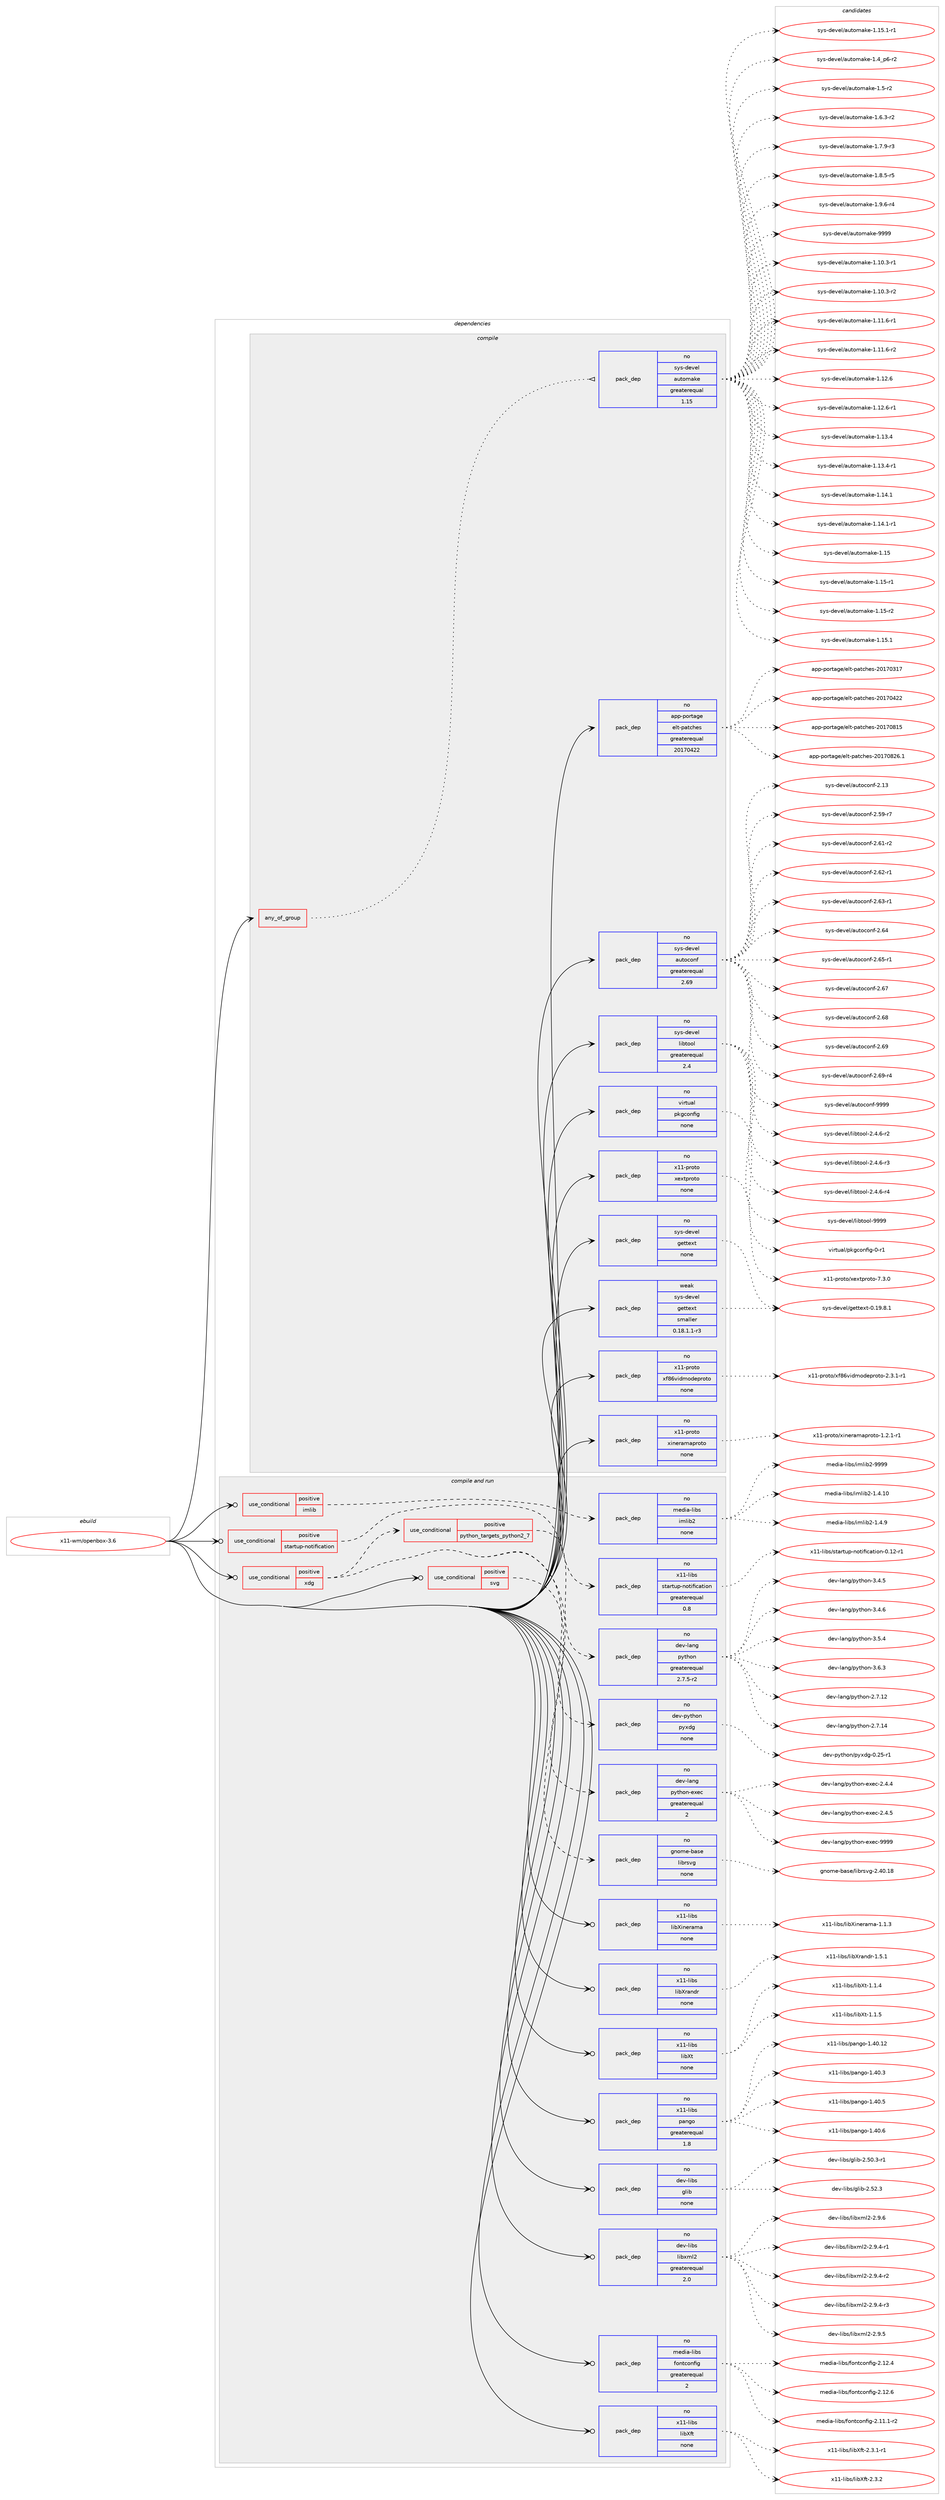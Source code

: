 digraph prolog {

# *************
# Graph options
# *************

newrank=true;
concentrate=true;
compound=true;
graph [rankdir=LR,fontname=Helvetica,fontsize=10,ranksep=1.5];#, ranksep=2.5, nodesep=0.2];
edge  [arrowhead=vee];
node  [fontname=Helvetica,fontsize=10];

# **********
# The ebuild
# **********

subgraph cluster_leftcol {
color=gray;
rank=same;
label=<<i>ebuild</i>>;
id [label="x11-wm/openbox-3.6", color=red, width=4, href="../x11-wm/openbox-3.6.svg"];
}

# ****************
# The dependencies
# ****************

subgraph cluster_midcol {
color=gray;
label=<<i>dependencies</i>>;
subgraph cluster_compile {
fillcolor="#eeeeee";
style=filled;
label=<<i>compile</i>>;
subgraph any9791 {
dependency533209 [label=<<TABLE BORDER="0" CELLBORDER="1" CELLSPACING="0" CELLPADDING="4"><TR><TD CELLPADDING="10">any_of_group</TD></TR></TABLE>>, shape=none, color=red];subgraph pack398820 {
dependency533210 [label=<<TABLE BORDER="0" CELLBORDER="1" CELLSPACING="0" CELLPADDING="4" WIDTH="220"><TR><TD ROWSPAN="6" CELLPADDING="30">pack_dep</TD></TR><TR><TD WIDTH="110">no</TD></TR><TR><TD>sys-devel</TD></TR><TR><TD>automake</TD></TR><TR><TD>greaterequal</TD></TR><TR><TD>1.15</TD></TR></TABLE>>, shape=none, color=blue];
}
dependency533209:e -> dependency533210:w [weight=20,style="dotted",arrowhead="oinv"];
}
id:e -> dependency533209:w [weight=20,style="solid",arrowhead="vee"];
subgraph pack398821 {
dependency533211 [label=<<TABLE BORDER="0" CELLBORDER="1" CELLSPACING="0" CELLPADDING="4" WIDTH="220"><TR><TD ROWSPAN="6" CELLPADDING="30">pack_dep</TD></TR><TR><TD WIDTH="110">no</TD></TR><TR><TD>app-portage</TD></TR><TR><TD>elt-patches</TD></TR><TR><TD>greaterequal</TD></TR><TR><TD>20170422</TD></TR></TABLE>>, shape=none, color=blue];
}
id:e -> dependency533211:w [weight=20,style="solid",arrowhead="vee"];
subgraph pack398822 {
dependency533212 [label=<<TABLE BORDER="0" CELLBORDER="1" CELLSPACING="0" CELLPADDING="4" WIDTH="220"><TR><TD ROWSPAN="6" CELLPADDING="30">pack_dep</TD></TR><TR><TD WIDTH="110">no</TD></TR><TR><TD>sys-devel</TD></TR><TR><TD>autoconf</TD></TR><TR><TD>greaterequal</TD></TR><TR><TD>2.69</TD></TR></TABLE>>, shape=none, color=blue];
}
id:e -> dependency533212:w [weight=20,style="solid",arrowhead="vee"];
subgraph pack398823 {
dependency533213 [label=<<TABLE BORDER="0" CELLBORDER="1" CELLSPACING="0" CELLPADDING="4" WIDTH="220"><TR><TD ROWSPAN="6" CELLPADDING="30">pack_dep</TD></TR><TR><TD WIDTH="110">no</TD></TR><TR><TD>sys-devel</TD></TR><TR><TD>gettext</TD></TR><TR><TD>none</TD></TR><TR><TD></TD></TR></TABLE>>, shape=none, color=blue];
}
id:e -> dependency533213:w [weight=20,style="solid",arrowhead="vee"];
subgraph pack398824 {
dependency533214 [label=<<TABLE BORDER="0" CELLBORDER="1" CELLSPACING="0" CELLPADDING="4" WIDTH="220"><TR><TD ROWSPAN="6" CELLPADDING="30">pack_dep</TD></TR><TR><TD WIDTH="110">no</TD></TR><TR><TD>sys-devel</TD></TR><TR><TD>libtool</TD></TR><TR><TD>greaterequal</TD></TR><TR><TD>2.4</TD></TR></TABLE>>, shape=none, color=blue];
}
id:e -> dependency533214:w [weight=20,style="solid",arrowhead="vee"];
subgraph pack398825 {
dependency533215 [label=<<TABLE BORDER="0" CELLBORDER="1" CELLSPACING="0" CELLPADDING="4" WIDTH="220"><TR><TD ROWSPAN="6" CELLPADDING="30">pack_dep</TD></TR><TR><TD WIDTH="110">no</TD></TR><TR><TD>virtual</TD></TR><TR><TD>pkgconfig</TD></TR><TR><TD>none</TD></TR><TR><TD></TD></TR></TABLE>>, shape=none, color=blue];
}
id:e -> dependency533215:w [weight=20,style="solid",arrowhead="vee"];
subgraph pack398826 {
dependency533216 [label=<<TABLE BORDER="0" CELLBORDER="1" CELLSPACING="0" CELLPADDING="4" WIDTH="220"><TR><TD ROWSPAN="6" CELLPADDING="30">pack_dep</TD></TR><TR><TD WIDTH="110">no</TD></TR><TR><TD>x11-proto</TD></TR><TR><TD>xextproto</TD></TR><TR><TD>none</TD></TR><TR><TD></TD></TR></TABLE>>, shape=none, color=blue];
}
id:e -> dependency533216:w [weight=20,style="solid",arrowhead="vee"];
subgraph pack398827 {
dependency533217 [label=<<TABLE BORDER="0" CELLBORDER="1" CELLSPACING="0" CELLPADDING="4" WIDTH="220"><TR><TD ROWSPAN="6" CELLPADDING="30">pack_dep</TD></TR><TR><TD WIDTH="110">no</TD></TR><TR><TD>x11-proto</TD></TR><TR><TD>xf86vidmodeproto</TD></TR><TR><TD>none</TD></TR><TR><TD></TD></TR></TABLE>>, shape=none, color=blue];
}
id:e -> dependency533217:w [weight=20,style="solid",arrowhead="vee"];
subgraph pack398828 {
dependency533218 [label=<<TABLE BORDER="0" CELLBORDER="1" CELLSPACING="0" CELLPADDING="4" WIDTH="220"><TR><TD ROWSPAN="6" CELLPADDING="30">pack_dep</TD></TR><TR><TD WIDTH="110">no</TD></TR><TR><TD>x11-proto</TD></TR><TR><TD>xineramaproto</TD></TR><TR><TD>none</TD></TR><TR><TD></TD></TR></TABLE>>, shape=none, color=blue];
}
id:e -> dependency533218:w [weight=20,style="solid",arrowhead="vee"];
subgraph pack398829 {
dependency533219 [label=<<TABLE BORDER="0" CELLBORDER="1" CELLSPACING="0" CELLPADDING="4" WIDTH="220"><TR><TD ROWSPAN="6" CELLPADDING="30">pack_dep</TD></TR><TR><TD WIDTH="110">weak</TD></TR><TR><TD>sys-devel</TD></TR><TR><TD>gettext</TD></TR><TR><TD>smaller</TD></TR><TR><TD>0.18.1.1-r3</TD></TR></TABLE>>, shape=none, color=blue];
}
id:e -> dependency533219:w [weight=20,style="solid",arrowhead="vee"];
}
subgraph cluster_compileandrun {
fillcolor="#eeeeee";
style=filled;
label=<<i>compile and run</i>>;
subgraph cond124245 {
dependency533220 [label=<<TABLE BORDER="0" CELLBORDER="1" CELLSPACING="0" CELLPADDING="4"><TR><TD ROWSPAN="3" CELLPADDING="10">use_conditional</TD></TR><TR><TD>positive</TD></TR><TR><TD>imlib</TD></TR></TABLE>>, shape=none, color=red];
subgraph pack398830 {
dependency533221 [label=<<TABLE BORDER="0" CELLBORDER="1" CELLSPACING="0" CELLPADDING="4" WIDTH="220"><TR><TD ROWSPAN="6" CELLPADDING="30">pack_dep</TD></TR><TR><TD WIDTH="110">no</TD></TR><TR><TD>media-libs</TD></TR><TR><TD>imlib2</TD></TR><TR><TD>none</TD></TR><TR><TD></TD></TR></TABLE>>, shape=none, color=blue];
}
dependency533220:e -> dependency533221:w [weight=20,style="dashed",arrowhead="vee"];
}
id:e -> dependency533220:w [weight=20,style="solid",arrowhead="odotvee"];
subgraph cond124246 {
dependency533222 [label=<<TABLE BORDER="0" CELLBORDER="1" CELLSPACING="0" CELLPADDING="4"><TR><TD ROWSPAN="3" CELLPADDING="10">use_conditional</TD></TR><TR><TD>positive</TD></TR><TR><TD>startup-notification</TD></TR></TABLE>>, shape=none, color=red];
subgraph pack398831 {
dependency533223 [label=<<TABLE BORDER="0" CELLBORDER="1" CELLSPACING="0" CELLPADDING="4" WIDTH="220"><TR><TD ROWSPAN="6" CELLPADDING="30">pack_dep</TD></TR><TR><TD WIDTH="110">no</TD></TR><TR><TD>x11-libs</TD></TR><TR><TD>startup-notification</TD></TR><TR><TD>greaterequal</TD></TR><TR><TD>0.8</TD></TR></TABLE>>, shape=none, color=blue];
}
dependency533222:e -> dependency533223:w [weight=20,style="dashed",arrowhead="vee"];
}
id:e -> dependency533222:w [weight=20,style="solid",arrowhead="odotvee"];
subgraph cond124247 {
dependency533224 [label=<<TABLE BORDER="0" CELLBORDER="1" CELLSPACING="0" CELLPADDING="4"><TR><TD ROWSPAN="3" CELLPADDING="10">use_conditional</TD></TR><TR><TD>positive</TD></TR><TR><TD>svg</TD></TR></TABLE>>, shape=none, color=red];
subgraph pack398832 {
dependency533225 [label=<<TABLE BORDER="0" CELLBORDER="1" CELLSPACING="0" CELLPADDING="4" WIDTH="220"><TR><TD ROWSPAN="6" CELLPADDING="30">pack_dep</TD></TR><TR><TD WIDTH="110">no</TD></TR><TR><TD>gnome-base</TD></TR><TR><TD>librsvg</TD></TR><TR><TD>none</TD></TR><TR><TD></TD></TR></TABLE>>, shape=none, color=blue];
}
dependency533224:e -> dependency533225:w [weight=20,style="dashed",arrowhead="vee"];
}
id:e -> dependency533224:w [weight=20,style="solid",arrowhead="odotvee"];
subgraph cond124248 {
dependency533226 [label=<<TABLE BORDER="0" CELLBORDER="1" CELLSPACING="0" CELLPADDING="4"><TR><TD ROWSPAN="3" CELLPADDING="10">use_conditional</TD></TR><TR><TD>positive</TD></TR><TR><TD>xdg</TD></TR></TABLE>>, shape=none, color=red];
subgraph cond124249 {
dependency533227 [label=<<TABLE BORDER="0" CELLBORDER="1" CELLSPACING="0" CELLPADDING="4"><TR><TD ROWSPAN="3" CELLPADDING="10">use_conditional</TD></TR><TR><TD>positive</TD></TR><TR><TD>python_targets_python2_7</TD></TR></TABLE>>, shape=none, color=red];
subgraph pack398833 {
dependency533228 [label=<<TABLE BORDER="0" CELLBORDER="1" CELLSPACING="0" CELLPADDING="4" WIDTH="220"><TR><TD ROWSPAN="6" CELLPADDING="30">pack_dep</TD></TR><TR><TD WIDTH="110">no</TD></TR><TR><TD>dev-lang</TD></TR><TR><TD>python</TD></TR><TR><TD>greaterequal</TD></TR><TR><TD>2.7.5-r2</TD></TR></TABLE>>, shape=none, color=blue];
}
dependency533227:e -> dependency533228:w [weight=20,style="dashed",arrowhead="vee"];
}
dependency533226:e -> dependency533227:w [weight=20,style="dashed",arrowhead="vee"];
subgraph pack398834 {
dependency533229 [label=<<TABLE BORDER="0" CELLBORDER="1" CELLSPACING="0" CELLPADDING="4" WIDTH="220"><TR><TD ROWSPAN="6" CELLPADDING="30">pack_dep</TD></TR><TR><TD WIDTH="110">no</TD></TR><TR><TD>dev-lang</TD></TR><TR><TD>python-exec</TD></TR><TR><TD>greaterequal</TD></TR><TR><TD>2</TD></TR></TABLE>>, shape=none, color=blue];
}
dependency533226:e -> dependency533229:w [weight=20,style="dashed",arrowhead="vee"];
subgraph pack398835 {
dependency533230 [label=<<TABLE BORDER="0" CELLBORDER="1" CELLSPACING="0" CELLPADDING="4" WIDTH="220"><TR><TD ROWSPAN="6" CELLPADDING="30">pack_dep</TD></TR><TR><TD WIDTH="110">no</TD></TR><TR><TD>dev-python</TD></TR><TR><TD>pyxdg</TD></TR><TR><TD>none</TD></TR><TR><TD></TD></TR></TABLE>>, shape=none, color=blue];
}
dependency533226:e -> dependency533230:w [weight=20,style="dashed",arrowhead="vee"];
}
id:e -> dependency533226:w [weight=20,style="solid",arrowhead="odotvee"];
subgraph pack398836 {
dependency533231 [label=<<TABLE BORDER="0" CELLBORDER="1" CELLSPACING="0" CELLPADDING="4" WIDTH="220"><TR><TD ROWSPAN="6" CELLPADDING="30">pack_dep</TD></TR><TR><TD WIDTH="110">no</TD></TR><TR><TD>dev-libs</TD></TR><TR><TD>glib</TD></TR><TR><TD>none</TD></TR><TR><TD></TD></TR></TABLE>>, shape=none, color=blue];
}
id:e -> dependency533231:w [weight=20,style="solid",arrowhead="odotvee"];
subgraph pack398837 {
dependency533232 [label=<<TABLE BORDER="0" CELLBORDER="1" CELLSPACING="0" CELLPADDING="4" WIDTH="220"><TR><TD ROWSPAN="6" CELLPADDING="30">pack_dep</TD></TR><TR><TD WIDTH="110">no</TD></TR><TR><TD>dev-libs</TD></TR><TR><TD>libxml2</TD></TR><TR><TD>greaterequal</TD></TR><TR><TD>2.0</TD></TR></TABLE>>, shape=none, color=blue];
}
id:e -> dependency533232:w [weight=20,style="solid",arrowhead="odotvee"];
subgraph pack398838 {
dependency533233 [label=<<TABLE BORDER="0" CELLBORDER="1" CELLSPACING="0" CELLPADDING="4" WIDTH="220"><TR><TD ROWSPAN="6" CELLPADDING="30">pack_dep</TD></TR><TR><TD WIDTH="110">no</TD></TR><TR><TD>media-libs</TD></TR><TR><TD>fontconfig</TD></TR><TR><TD>greaterequal</TD></TR><TR><TD>2</TD></TR></TABLE>>, shape=none, color=blue];
}
id:e -> dependency533233:w [weight=20,style="solid",arrowhead="odotvee"];
subgraph pack398839 {
dependency533234 [label=<<TABLE BORDER="0" CELLBORDER="1" CELLSPACING="0" CELLPADDING="4" WIDTH="220"><TR><TD ROWSPAN="6" CELLPADDING="30">pack_dep</TD></TR><TR><TD WIDTH="110">no</TD></TR><TR><TD>x11-libs</TD></TR><TR><TD>libXft</TD></TR><TR><TD>none</TD></TR><TR><TD></TD></TR></TABLE>>, shape=none, color=blue];
}
id:e -> dependency533234:w [weight=20,style="solid",arrowhead="odotvee"];
subgraph pack398840 {
dependency533235 [label=<<TABLE BORDER="0" CELLBORDER="1" CELLSPACING="0" CELLPADDING="4" WIDTH="220"><TR><TD ROWSPAN="6" CELLPADDING="30">pack_dep</TD></TR><TR><TD WIDTH="110">no</TD></TR><TR><TD>x11-libs</TD></TR><TR><TD>libXinerama</TD></TR><TR><TD>none</TD></TR><TR><TD></TD></TR></TABLE>>, shape=none, color=blue];
}
id:e -> dependency533235:w [weight=20,style="solid",arrowhead="odotvee"];
subgraph pack398841 {
dependency533236 [label=<<TABLE BORDER="0" CELLBORDER="1" CELLSPACING="0" CELLPADDING="4" WIDTH="220"><TR><TD ROWSPAN="6" CELLPADDING="30">pack_dep</TD></TR><TR><TD WIDTH="110">no</TD></TR><TR><TD>x11-libs</TD></TR><TR><TD>libXrandr</TD></TR><TR><TD>none</TD></TR><TR><TD></TD></TR></TABLE>>, shape=none, color=blue];
}
id:e -> dependency533236:w [weight=20,style="solid",arrowhead="odotvee"];
subgraph pack398842 {
dependency533237 [label=<<TABLE BORDER="0" CELLBORDER="1" CELLSPACING="0" CELLPADDING="4" WIDTH="220"><TR><TD ROWSPAN="6" CELLPADDING="30">pack_dep</TD></TR><TR><TD WIDTH="110">no</TD></TR><TR><TD>x11-libs</TD></TR><TR><TD>libXt</TD></TR><TR><TD>none</TD></TR><TR><TD></TD></TR></TABLE>>, shape=none, color=blue];
}
id:e -> dependency533237:w [weight=20,style="solid",arrowhead="odotvee"];
subgraph pack398843 {
dependency533238 [label=<<TABLE BORDER="0" CELLBORDER="1" CELLSPACING="0" CELLPADDING="4" WIDTH="220"><TR><TD ROWSPAN="6" CELLPADDING="30">pack_dep</TD></TR><TR><TD WIDTH="110">no</TD></TR><TR><TD>x11-libs</TD></TR><TR><TD>pango</TD></TR><TR><TD>greaterequal</TD></TR><TR><TD>1.8</TD></TR></TABLE>>, shape=none, color=blue];
}
id:e -> dependency533238:w [weight=20,style="solid",arrowhead="odotvee"];
}
subgraph cluster_run {
fillcolor="#eeeeee";
style=filled;
label=<<i>run</i>>;
}
}

# **************
# The candidates
# **************

subgraph cluster_choices {
rank=same;
color=gray;
label=<<i>candidates</i>>;

subgraph choice398820 {
color=black;
nodesep=1;
choice11512111545100101118101108479711711611110997107101454946494846514511449 [label="sys-devel/automake-1.10.3-r1", color=red, width=4,href="../sys-devel/automake-1.10.3-r1.svg"];
choice11512111545100101118101108479711711611110997107101454946494846514511450 [label="sys-devel/automake-1.10.3-r2", color=red, width=4,href="../sys-devel/automake-1.10.3-r2.svg"];
choice11512111545100101118101108479711711611110997107101454946494946544511449 [label="sys-devel/automake-1.11.6-r1", color=red, width=4,href="../sys-devel/automake-1.11.6-r1.svg"];
choice11512111545100101118101108479711711611110997107101454946494946544511450 [label="sys-devel/automake-1.11.6-r2", color=red, width=4,href="../sys-devel/automake-1.11.6-r2.svg"];
choice1151211154510010111810110847971171161111099710710145494649504654 [label="sys-devel/automake-1.12.6", color=red, width=4,href="../sys-devel/automake-1.12.6.svg"];
choice11512111545100101118101108479711711611110997107101454946495046544511449 [label="sys-devel/automake-1.12.6-r1", color=red, width=4,href="../sys-devel/automake-1.12.6-r1.svg"];
choice1151211154510010111810110847971171161111099710710145494649514652 [label="sys-devel/automake-1.13.4", color=red, width=4,href="../sys-devel/automake-1.13.4.svg"];
choice11512111545100101118101108479711711611110997107101454946495146524511449 [label="sys-devel/automake-1.13.4-r1", color=red, width=4,href="../sys-devel/automake-1.13.4-r1.svg"];
choice1151211154510010111810110847971171161111099710710145494649524649 [label="sys-devel/automake-1.14.1", color=red, width=4,href="../sys-devel/automake-1.14.1.svg"];
choice11512111545100101118101108479711711611110997107101454946495246494511449 [label="sys-devel/automake-1.14.1-r1", color=red, width=4,href="../sys-devel/automake-1.14.1-r1.svg"];
choice115121115451001011181011084797117116111109971071014549464953 [label="sys-devel/automake-1.15", color=red, width=4,href="../sys-devel/automake-1.15.svg"];
choice1151211154510010111810110847971171161111099710710145494649534511449 [label="sys-devel/automake-1.15-r1", color=red, width=4,href="../sys-devel/automake-1.15-r1.svg"];
choice1151211154510010111810110847971171161111099710710145494649534511450 [label="sys-devel/automake-1.15-r2", color=red, width=4,href="../sys-devel/automake-1.15-r2.svg"];
choice1151211154510010111810110847971171161111099710710145494649534649 [label="sys-devel/automake-1.15.1", color=red, width=4,href="../sys-devel/automake-1.15.1.svg"];
choice11512111545100101118101108479711711611110997107101454946495346494511449 [label="sys-devel/automake-1.15.1-r1", color=red, width=4,href="../sys-devel/automake-1.15.1-r1.svg"];
choice115121115451001011181011084797117116111109971071014549465295112544511450 [label="sys-devel/automake-1.4_p6-r2", color=red, width=4,href="../sys-devel/automake-1.4_p6-r2.svg"];
choice11512111545100101118101108479711711611110997107101454946534511450 [label="sys-devel/automake-1.5-r2", color=red, width=4,href="../sys-devel/automake-1.5-r2.svg"];
choice115121115451001011181011084797117116111109971071014549465446514511450 [label="sys-devel/automake-1.6.3-r2", color=red, width=4,href="../sys-devel/automake-1.6.3-r2.svg"];
choice115121115451001011181011084797117116111109971071014549465546574511451 [label="sys-devel/automake-1.7.9-r3", color=red, width=4,href="../sys-devel/automake-1.7.9-r3.svg"];
choice115121115451001011181011084797117116111109971071014549465646534511453 [label="sys-devel/automake-1.8.5-r5", color=red, width=4,href="../sys-devel/automake-1.8.5-r5.svg"];
choice115121115451001011181011084797117116111109971071014549465746544511452 [label="sys-devel/automake-1.9.6-r4", color=red, width=4,href="../sys-devel/automake-1.9.6-r4.svg"];
choice115121115451001011181011084797117116111109971071014557575757 [label="sys-devel/automake-9999", color=red, width=4,href="../sys-devel/automake-9999.svg"];
dependency533210:e -> choice11512111545100101118101108479711711611110997107101454946494846514511449:w [style=dotted,weight="100"];
dependency533210:e -> choice11512111545100101118101108479711711611110997107101454946494846514511450:w [style=dotted,weight="100"];
dependency533210:e -> choice11512111545100101118101108479711711611110997107101454946494946544511449:w [style=dotted,weight="100"];
dependency533210:e -> choice11512111545100101118101108479711711611110997107101454946494946544511450:w [style=dotted,weight="100"];
dependency533210:e -> choice1151211154510010111810110847971171161111099710710145494649504654:w [style=dotted,weight="100"];
dependency533210:e -> choice11512111545100101118101108479711711611110997107101454946495046544511449:w [style=dotted,weight="100"];
dependency533210:e -> choice1151211154510010111810110847971171161111099710710145494649514652:w [style=dotted,weight="100"];
dependency533210:e -> choice11512111545100101118101108479711711611110997107101454946495146524511449:w [style=dotted,weight="100"];
dependency533210:e -> choice1151211154510010111810110847971171161111099710710145494649524649:w [style=dotted,weight="100"];
dependency533210:e -> choice11512111545100101118101108479711711611110997107101454946495246494511449:w [style=dotted,weight="100"];
dependency533210:e -> choice115121115451001011181011084797117116111109971071014549464953:w [style=dotted,weight="100"];
dependency533210:e -> choice1151211154510010111810110847971171161111099710710145494649534511449:w [style=dotted,weight="100"];
dependency533210:e -> choice1151211154510010111810110847971171161111099710710145494649534511450:w [style=dotted,weight="100"];
dependency533210:e -> choice1151211154510010111810110847971171161111099710710145494649534649:w [style=dotted,weight="100"];
dependency533210:e -> choice11512111545100101118101108479711711611110997107101454946495346494511449:w [style=dotted,weight="100"];
dependency533210:e -> choice115121115451001011181011084797117116111109971071014549465295112544511450:w [style=dotted,weight="100"];
dependency533210:e -> choice11512111545100101118101108479711711611110997107101454946534511450:w [style=dotted,weight="100"];
dependency533210:e -> choice115121115451001011181011084797117116111109971071014549465446514511450:w [style=dotted,weight="100"];
dependency533210:e -> choice115121115451001011181011084797117116111109971071014549465546574511451:w [style=dotted,weight="100"];
dependency533210:e -> choice115121115451001011181011084797117116111109971071014549465646534511453:w [style=dotted,weight="100"];
dependency533210:e -> choice115121115451001011181011084797117116111109971071014549465746544511452:w [style=dotted,weight="100"];
dependency533210:e -> choice115121115451001011181011084797117116111109971071014557575757:w [style=dotted,weight="100"];
}
subgraph choice398821 {
color=black;
nodesep=1;
choice97112112451121111141169710310147101108116451129711699104101115455048495548514955 [label="app-portage/elt-patches-20170317", color=red, width=4,href="../app-portage/elt-patches-20170317.svg"];
choice97112112451121111141169710310147101108116451129711699104101115455048495548525050 [label="app-portage/elt-patches-20170422", color=red, width=4,href="../app-portage/elt-patches-20170422.svg"];
choice97112112451121111141169710310147101108116451129711699104101115455048495548564953 [label="app-portage/elt-patches-20170815", color=red, width=4,href="../app-portage/elt-patches-20170815.svg"];
choice971121124511211111411697103101471011081164511297116991041011154550484955485650544649 [label="app-portage/elt-patches-20170826.1", color=red, width=4,href="../app-portage/elt-patches-20170826.1.svg"];
dependency533211:e -> choice97112112451121111141169710310147101108116451129711699104101115455048495548514955:w [style=dotted,weight="100"];
dependency533211:e -> choice97112112451121111141169710310147101108116451129711699104101115455048495548525050:w [style=dotted,weight="100"];
dependency533211:e -> choice97112112451121111141169710310147101108116451129711699104101115455048495548564953:w [style=dotted,weight="100"];
dependency533211:e -> choice971121124511211111411697103101471011081164511297116991041011154550484955485650544649:w [style=dotted,weight="100"];
}
subgraph choice398822 {
color=black;
nodesep=1;
choice115121115451001011181011084797117116111991111101024550464951 [label="sys-devel/autoconf-2.13", color=red, width=4,href="../sys-devel/autoconf-2.13.svg"];
choice1151211154510010111810110847971171161119911111010245504653574511455 [label="sys-devel/autoconf-2.59-r7", color=red, width=4,href="../sys-devel/autoconf-2.59-r7.svg"];
choice1151211154510010111810110847971171161119911111010245504654494511450 [label="sys-devel/autoconf-2.61-r2", color=red, width=4,href="../sys-devel/autoconf-2.61-r2.svg"];
choice1151211154510010111810110847971171161119911111010245504654504511449 [label="sys-devel/autoconf-2.62-r1", color=red, width=4,href="../sys-devel/autoconf-2.62-r1.svg"];
choice1151211154510010111810110847971171161119911111010245504654514511449 [label="sys-devel/autoconf-2.63-r1", color=red, width=4,href="../sys-devel/autoconf-2.63-r1.svg"];
choice115121115451001011181011084797117116111991111101024550465452 [label="sys-devel/autoconf-2.64", color=red, width=4,href="../sys-devel/autoconf-2.64.svg"];
choice1151211154510010111810110847971171161119911111010245504654534511449 [label="sys-devel/autoconf-2.65-r1", color=red, width=4,href="../sys-devel/autoconf-2.65-r1.svg"];
choice115121115451001011181011084797117116111991111101024550465455 [label="sys-devel/autoconf-2.67", color=red, width=4,href="../sys-devel/autoconf-2.67.svg"];
choice115121115451001011181011084797117116111991111101024550465456 [label="sys-devel/autoconf-2.68", color=red, width=4,href="../sys-devel/autoconf-2.68.svg"];
choice115121115451001011181011084797117116111991111101024550465457 [label="sys-devel/autoconf-2.69", color=red, width=4,href="../sys-devel/autoconf-2.69.svg"];
choice1151211154510010111810110847971171161119911111010245504654574511452 [label="sys-devel/autoconf-2.69-r4", color=red, width=4,href="../sys-devel/autoconf-2.69-r4.svg"];
choice115121115451001011181011084797117116111991111101024557575757 [label="sys-devel/autoconf-9999", color=red, width=4,href="../sys-devel/autoconf-9999.svg"];
dependency533212:e -> choice115121115451001011181011084797117116111991111101024550464951:w [style=dotted,weight="100"];
dependency533212:e -> choice1151211154510010111810110847971171161119911111010245504653574511455:w [style=dotted,weight="100"];
dependency533212:e -> choice1151211154510010111810110847971171161119911111010245504654494511450:w [style=dotted,weight="100"];
dependency533212:e -> choice1151211154510010111810110847971171161119911111010245504654504511449:w [style=dotted,weight="100"];
dependency533212:e -> choice1151211154510010111810110847971171161119911111010245504654514511449:w [style=dotted,weight="100"];
dependency533212:e -> choice115121115451001011181011084797117116111991111101024550465452:w [style=dotted,weight="100"];
dependency533212:e -> choice1151211154510010111810110847971171161119911111010245504654534511449:w [style=dotted,weight="100"];
dependency533212:e -> choice115121115451001011181011084797117116111991111101024550465455:w [style=dotted,weight="100"];
dependency533212:e -> choice115121115451001011181011084797117116111991111101024550465456:w [style=dotted,weight="100"];
dependency533212:e -> choice115121115451001011181011084797117116111991111101024550465457:w [style=dotted,weight="100"];
dependency533212:e -> choice1151211154510010111810110847971171161119911111010245504654574511452:w [style=dotted,weight="100"];
dependency533212:e -> choice115121115451001011181011084797117116111991111101024557575757:w [style=dotted,weight="100"];
}
subgraph choice398823 {
color=black;
nodesep=1;
choice1151211154510010111810110847103101116116101120116454846495746564649 [label="sys-devel/gettext-0.19.8.1", color=red, width=4,href="../sys-devel/gettext-0.19.8.1.svg"];
dependency533213:e -> choice1151211154510010111810110847103101116116101120116454846495746564649:w [style=dotted,weight="100"];
}
subgraph choice398824 {
color=black;
nodesep=1;
choice1151211154510010111810110847108105981161111111084550465246544511450 [label="sys-devel/libtool-2.4.6-r2", color=red, width=4,href="../sys-devel/libtool-2.4.6-r2.svg"];
choice1151211154510010111810110847108105981161111111084550465246544511451 [label="sys-devel/libtool-2.4.6-r3", color=red, width=4,href="../sys-devel/libtool-2.4.6-r3.svg"];
choice1151211154510010111810110847108105981161111111084550465246544511452 [label="sys-devel/libtool-2.4.6-r4", color=red, width=4,href="../sys-devel/libtool-2.4.6-r4.svg"];
choice1151211154510010111810110847108105981161111111084557575757 [label="sys-devel/libtool-9999", color=red, width=4,href="../sys-devel/libtool-9999.svg"];
dependency533214:e -> choice1151211154510010111810110847108105981161111111084550465246544511450:w [style=dotted,weight="100"];
dependency533214:e -> choice1151211154510010111810110847108105981161111111084550465246544511451:w [style=dotted,weight="100"];
dependency533214:e -> choice1151211154510010111810110847108105981161111111084550465246544511452:w [style=dotted,weight="100"];
dependency533214:e -> choice1151211154510010111810110847108105981161111111084557575757:w [style=dotted,weight="100"];
}
subgraph choice398825 {
color=black;
nodesep=1;
choice11810511411611797108471121071039911111010210510345484511449 [label="virtual/pkgconfig-0-r1", color=red, width=4,href="../virtual/pkgconfig-0-r1.svg"];
dependency533215:e -> choice11810511411611797108471121071039911111010210510345484511449:w [style=dotted,weight="100"];
}
subgraph choice398826 {
color=black;
nodesep=1;
choice12049494511211411111611147120101120116112114111116111455546514648 [label="x11-proto/xextproto-7.3.0", color=red, width=4,href="../x11-proto/xextproto-7.3.0.svg"];
dependency533216:e -> choice12049494511211411111611147120101120116112114111116111455546514648:w [style=dotted,weight="100"];
}
subgraph choice398827 {
color=black;
nodesep=1;
choice1204949451121141111161114712010256541181051001091111001011121141111161114550465146494511449 [label="x11-proto/xf86vidmodeproto-2.3.1-r1", color=red, width=4,href="../x11-proto/xf86vidmodeproto-2.3.1-r1.svg"];
dependency533217:e -> choice1204949451121141111161114712010256541181051001091111001011121141111161114550465146494511449:w [style=dotted,weight="100"];
}
subgraph choice398828 {
color=black;
nodesep=1;
choice1204949451121141111161114712010511010111497109971121141111161114549465046494511449 [label="x11-proto/xineramaproto-1.2.1-r1", color=red, width=4,href="../x11-proto/xineramaproto-1.2.1-r1.svg"];
dependency533218:e -> choice1204949451121141111161114712010511010111497109971121141111161114549465046494511449:w [style=dotted,weight="100"];
}
subgraph choice398829 {
color=black;
nodesep=1;
choice1151211154510010111810110847103101116116101120116454846495746564649 [label="sys-devel/gettext-0.19.8.1", color=red, width=4,href="../sys-devel/gettext-0.19.8.1.svg"];
dependency533219:e -> choice1151211154510010111810110847103101116116101120116454846495746564649:w [style=dotted,weight="100"];
}
subgraph choice398830 {
color=black;
nodesep=1;
choice10910110010597451081059811547105109108105985045494652464948 [label="media-libs/imlib2-1.4.10", color=red, width=4,href="../media-libs/imlib2-1.4.10.svg"];
choice109101100105974510810598115471051091081059850454946524657 [label="media-libs/imlib2-1.4.9", color=red, width=4,href="../media-libs/imlib2-1.4.9.svg"];
choice1091011001059745108105981154710510910810598504557575757 [label="media-libs/imlib2-9999", color=red, width=4,href="../media-libs/imlib2-9999.svg"];
dependency533221:e -> choice10910110010597451081059811547105109108105985045494652464948:w [style=dotted,weight="100"];
dependency533221:e -> choice109101100105974510810598115471051091081059850454946524657:w [style=dotted,weight="100"];
dependency533221:e -> choice1091011001059745108105981154710510910810598504557575757:w [style=dotted,weight="100"];
}
subgraph choice398831 {
color=black;
nodesep=1;
choice12049494510810598115471151169711411611711245110111116105102105999711610511111045484649504511449 [label="x11-libs/startup-notification-0.12-r1", color=red, width=4,href="../x11-libs/startup-notification-0.12-r1.svg"];
dependency533223:e -> choice12049494510810598115471151169711411611711245110111116105102105999711610511111045484649504511449:w [style=dotted,weight="100"];
}
subgraph choice398832 {
color=black;
nodesep=1;
choice10311011110910145989711510147108105981141151181034550465248464956 [label="gnome-base/librsvg-2.40.18", color=red, width=4,href="../gnome-base/librsvg-2.40.18.svg"];
dependency533225:e -> choice10311011110910145989711510147108105981141151181034550465248464956:w [style=dotted,weight="100"];
}
subgraph choice398833 {
color=black;
nodesep=1;
choice10010111845108971101034711212111610411111045504655464950 [label="dev-lang/python-2.7.12", color=red, width=4,href="../dev-lang/python-2.7.12.svg"];
choice10010111845108971101034711212111610411111045504655464952 [label="dev-lang/python-2.7.14", color=red, width=4,href="../dev-lang/python-2.7.14.svg"];
choice100101118451089711010347112121116104111110455146524653 [label="dev-lang/python-3.4.5", color=red, width=4,href="../dev-lang/python-3.4.5.svg"];
choice100101118451089711010347112121116104111110455146524654 [label="dev-lang/python-3.4.6", color=red, width=4,href="../dev-lang/python-3.4.6.svg"];
choice100101118451089711010347112121116104111110455146534652 [label="dev-lang/python-3.5.4", color=red, width=4,href="../dev-lang/python-3.5.4.svg"];
choice100101118451089711010347112121116104111110455146544651 [label="dev-lang/python-3.6.3", color=red, width=4,href="../dev-lang/python-3.6.3.svg"];
dependency533228:e -> choice10010111845108971101034711212111610411111045504655464950:w [style=dotted,weight="100"];
dependency533228:e -> choice10010111845108971101034711212111610411111045504655464952:w [style=dotted,weight="100"];
dependency533228:e -> choice100101118451089711010347112121116104111110455146524653:w [style=dotted,weight="100"];
dependency533228:e -> choice100101118451089711010347112121116104111110455146524654:w [style=dotted,weight="100"];
dependency533228:e -> choice100101118451089711010347112121116104111110455146534652:w [style=dotted,weight="100"];
dependency533228:e -> choice100101118451089711010347112121116104111110455146544651:w [style=dotted,weight="100"];
}
subgraph choice398834 {
color=black;
nodesep=1;
choice1001011184510897110103471121211161041111104510112010199455046524652 [label="dev-lang/python-exec-2.4.4", color=red, width=4,href="../dev-lang/python-exec-2.4.4.svg"];
choice1001011184510897110103471121211161041111104510112010199455046524653 [label="dev-lang/python-exec-2.4.5", color=red, width=4,href="../dev-lang/python-exec-2.4.5.svg"];
choice10010111845108971101034711212111610411111045101120101994557575757 [label="dev-lang/python-exec-9999", color=red, width=4,href="../dev-lang/python-exec-9999.svg"];
dependency533229:e -> choice1001011184510897110103471121211161041111104510112010199455046524652:w [style=dotted,weight="100"];
dependency533229:e -> choice1001011184510897110103471121211161041111104510112010199455046524653:w [style=dotted,weight="100"];
dependency533229:e -> choice10010111845108971101034711212111610411111045101120101994557575757:w [style=dotted,weight="100"];
}
subgraph choice398835 {
color=black;
nodesep=1;
choice100101118451121211161041111104711212112010010345484650534511449 [label="dev-python/pyxdg-0.25-r1", color=red, width=4,href="../dev-python/pyxdg-0.25-r1.svg"];
dependency533230:e -> choice100101118451121211161041111104711212112010010345484650534511449:w [style=dotted,weight="100"];
}
subgraph choice398836 {
color=black;
nodesep=1;
choice10010111845108105981154710310810598455046534846514511449 [label="dev-libs/glib-2.50.3-r1", color=red, width=4,href="../dev-libs/glib-2.50.3-r1.svg"];
choice1001011184510810598115471031081059845504653504651 [label="dev-libs/glib-2.52.3", color=red, width=4,href="../dev-libs/glib-2.52.3.svg"];
dependency533231:e -> choice10010111845108105981154710310810598455046534846514511449:w [style=dotted,weight="100"];
dependency533231:e -> choice1001011184510810598115471031081059845504653504651:w [style=dotted,weight="100"];
}
subgraph choice398837 {
color=black;
nodesep=1;
choice10010111845108105981154710810598120109108504550465746524511449 [label="dev-libs/libxml2-2.9.4-r1", color=red, width=4,href="../dev-libs/libxml2-2.9.4-r1.svg"];
choice10010111845108105981154710810598120109108504550465746524511450 [label="dev-libs/libxml2-2.9.4-r2", color=red, width=4,href="../dev-libs/libxml2-2.9.4-r2.svg"];
choice10010111845108105981154710810598120109108504550465746524511451 [label="dev-libs/libxml2-2.9.4-r3", color=red, width=4,href="../dev-libs/libxml2-2.9.4-r3.svg"];
choice1001011184510810598115471081059812010910850455046574653 [label="dev-libs/libxml2-2.9.5", color=red, width=4,href="../dev-libs/libxml2-2.9.5.svg"];
choice1001011184510810598115471081059812010910850455046574654 [label="dev-libs/libxml2-2.9.6", color=red, width=4,href="../dev-libs/libxml2-2.9.6.svg"];
dependency533232:e -> choice10010111845108105981154710810598120109108504550465746524511449:w [style=dotted,weight="100"];
dependency533232:e -> choice10010111845108105981154710810598120109108504550465746524511450:w [style=dotted,weight="100"];
dependency533232:e -> choice10010111845108105981154710810598120109108504550465746524511451:w [style=dotted,weight="100"];
dependency533232:e -> choice1001011184510810598115471081059812010910850455046574653:w [style=dotted,weight="100"];
dependency533232:e -> choice1001011184510810598115471081059812010910850455046574654:w [style=dotted,weight="100"];
}
subgraph choice398838 {
color=black;
nodesep=1;
choice1091011001059745108105981154710211111011699111110102105103455046494946494511450 [label="media-libs/fontconfig-2.11.1-r2", color=red, width=4,href="../media-libs/fontconfig-2.11.1-r2.svg"];
choice109101100105974510810598115471021111101169911111010210510345504649504652 [label="media-libs/fontconfig-2.12.4", color=red, width=4,href="../media-libs/fontconfig-2.12.4.svg"];
choice109101100105974510810598115471021111101169911111010210510345504649504654 [label="media-libs/fontconfig-2.12.6", color=red, width=4,href="../media-libs/fontconfig-2.12.6.svg"];
dependency533233:e -> choice1091011001059745108105981154710211111011699111110102105103455046494946494511450:w [style=dotted,weight="100"];
dependency533233:e -> choice109101100105974510810598115471021111101169911111010210510345504649504652:w [style=dotted,weight="100"];
dependency533233:e -> choice109101100105974510810598115471021111101169911111010210510345504649504654:w [style=dotted,weight="100"];
}
subgraph choice398839 {
color=black;
nodesep=1;
choice120494945108105981154710810598881021164550465146494511449 [label="x11-libs/libXft-2.3.1-r1", color=red, width=4,href="../x11-libs/libXft-2.3.1-r1.svg"];
choice12049494510810598115471081059888102116455046514650 [label="x11-libs/libXft-2.3.2", color=red, width=4,href="../x11-libs/libXft-2.3.2.svg"];
dependency533234:e -> choice120494945108105981154710810598881021164550465146494511449:w [style=dotted,weight="100"];
dependency533234:e -> choice12049494510810598115471081059888102116455046514650:w [style=dotted,weight="100"];
}
subgraph choice398840 {
color=black;
nodesep=1;
choice120494945108105981154710810598881051101011149710997454946494651 [label="x11-libs/libXinerama-1.1.3", color=red, width=4,href="../x11-libs/libXinerama-1.1.3.svg"];
dependency533235:e -> choice120494945108105981154710810598881051101011149710997454946494651:w [style=dotted,weight="100"];
}
subgraph choice398841 {
color=black;
nodesep=1;
choice1204949451081059811547108105988811497110100114454946534649 [label="x11-libs/libXrandr-1.5.1", color=red, width=4,href="../x11-libs/libXrandr-1.5.1.svg"];
dependency533236:e -> choice1204949451081059811547108105988811497110100114454946534649:w [style=dotted,weight="100"];
}
subgraph choice398842 {
color=black;
nodesep=1;
choice12049494510810598115471081059888116454946494652 [label="x11-libs/libXt-1.1.4", color=red, width=4,href="../x11-libs/libXt-1.1.4.svg"];
choice12049494510810598115471081059888116454946494653 [label="x11-libs/libXt-1.1.5", color=red, width=4,href="../x11-libs/libXt-1.1.5.svg"];
dependency533237:e -> choice12049494510810598115471081059888116454946494652:w [style=dotted,weight="100"];
dependency533237:e -> choice12049494510810598115471081059888116454946494653:w [style=dotted,weight="100"];
}
subgraph choice398843 {
color=black;
nodesep=1;
choice1204949451081059811547112971101031114549465248464950 [label="x11-libs/pango-1.40.12", color=red, width=4,href="../x11-libs/pango-1.40.12.svg"];
choice12049494510810598115471129711010311145494652484651 [label="x11-libs/pango-1.40.3", color=red, width=4,href="../x11-libs/pango-1.40.3.svg"];
choice12049494510810598115471129711010311145494652484653 [label="x11-libs/pango-1.40.5", color=red, width=4,href="../x11-libs/pango-1.40.5.svg"];
choice12049494510810598115471129711010311145494652484654 [label="x11-libs/pango-1.40.6", color=red, width=4,href="../x11-libs/pango-1.40.6.svg"];
dependency533238:e -> choice1204949451081059811547112971101031114549465248464950:w [style=dotted,weight="100"];
dependency533238:e -> choice12049494510810598115471129711010311145494652484651:w [style=dotted,weight="100"];
dependency533238:e -> choice12049494510810598115471129711010311145494652484653:w [style=dotted,weight="100"];
dependency533238:e -> choice12049494510810598115471129711010311145494652484654:w [style=dotted,weight="100"];
}
}

}
